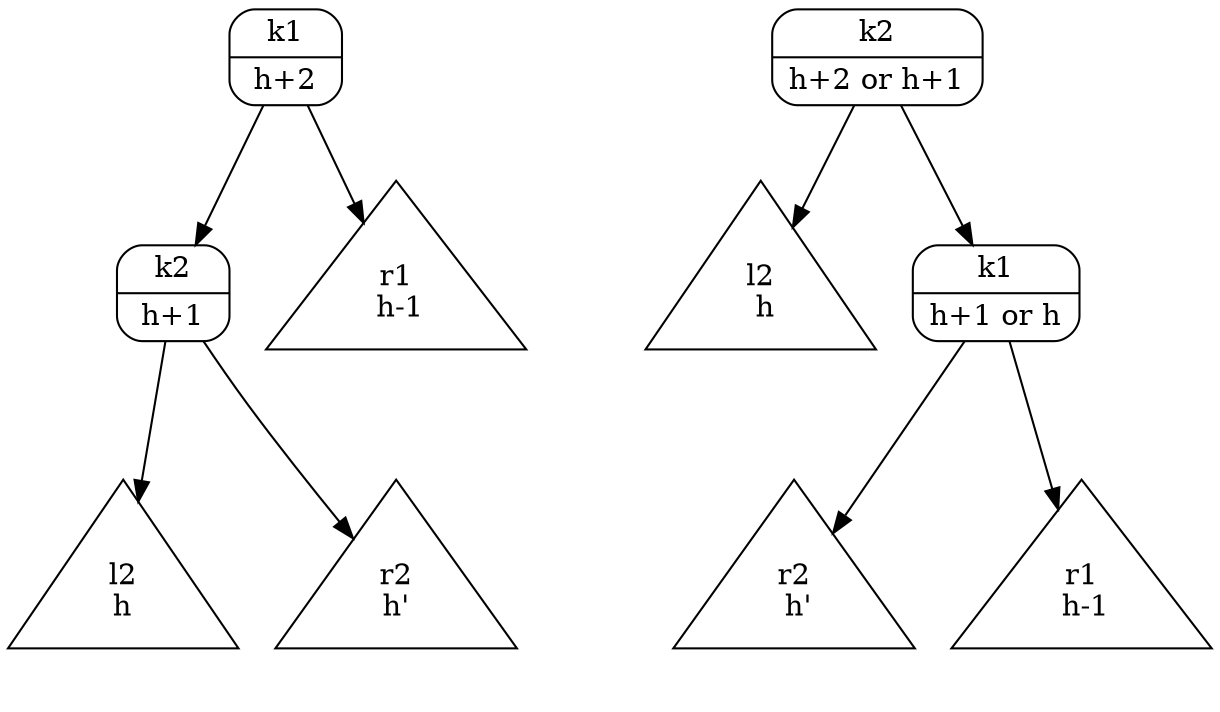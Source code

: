 digraph G {
    node [ ordering = out ];
    p [ shape = Mrecord, label = "{ k1 | h+2 }" ];
    p -> l1;
    p -> r1;
    l1 [ shape = Mrecord, label = "{ k2 | h+1 }" ];
    r1 [ shape = triangle, label = " r1 \n h-1" ];
    l1 -> l2;
    l1 -> r2;
    l2 [ shape = triangle, label = " l2 \n h " ];
    r2 [ shape = triangle, label = " r2 \n h' " ];

    pn [ shape = Mrecord, label = "{ k2 | h+2 or h+1 }" ];
    pn -> l1n;
    pn -> r1n;
    l1n [ shape = triangle, label = " l2 \n h" ];
    r1n [ shape = Mrecord, label = "{ k1 | h+1 or h }" ];
    r1n -> l2n;
    r1n -> r2n;
    l2n [ shape = triangle, label = " r2 \n h'" ];
    r2n [ shape = triangle, label = " r1 \n h-1" ];
}
